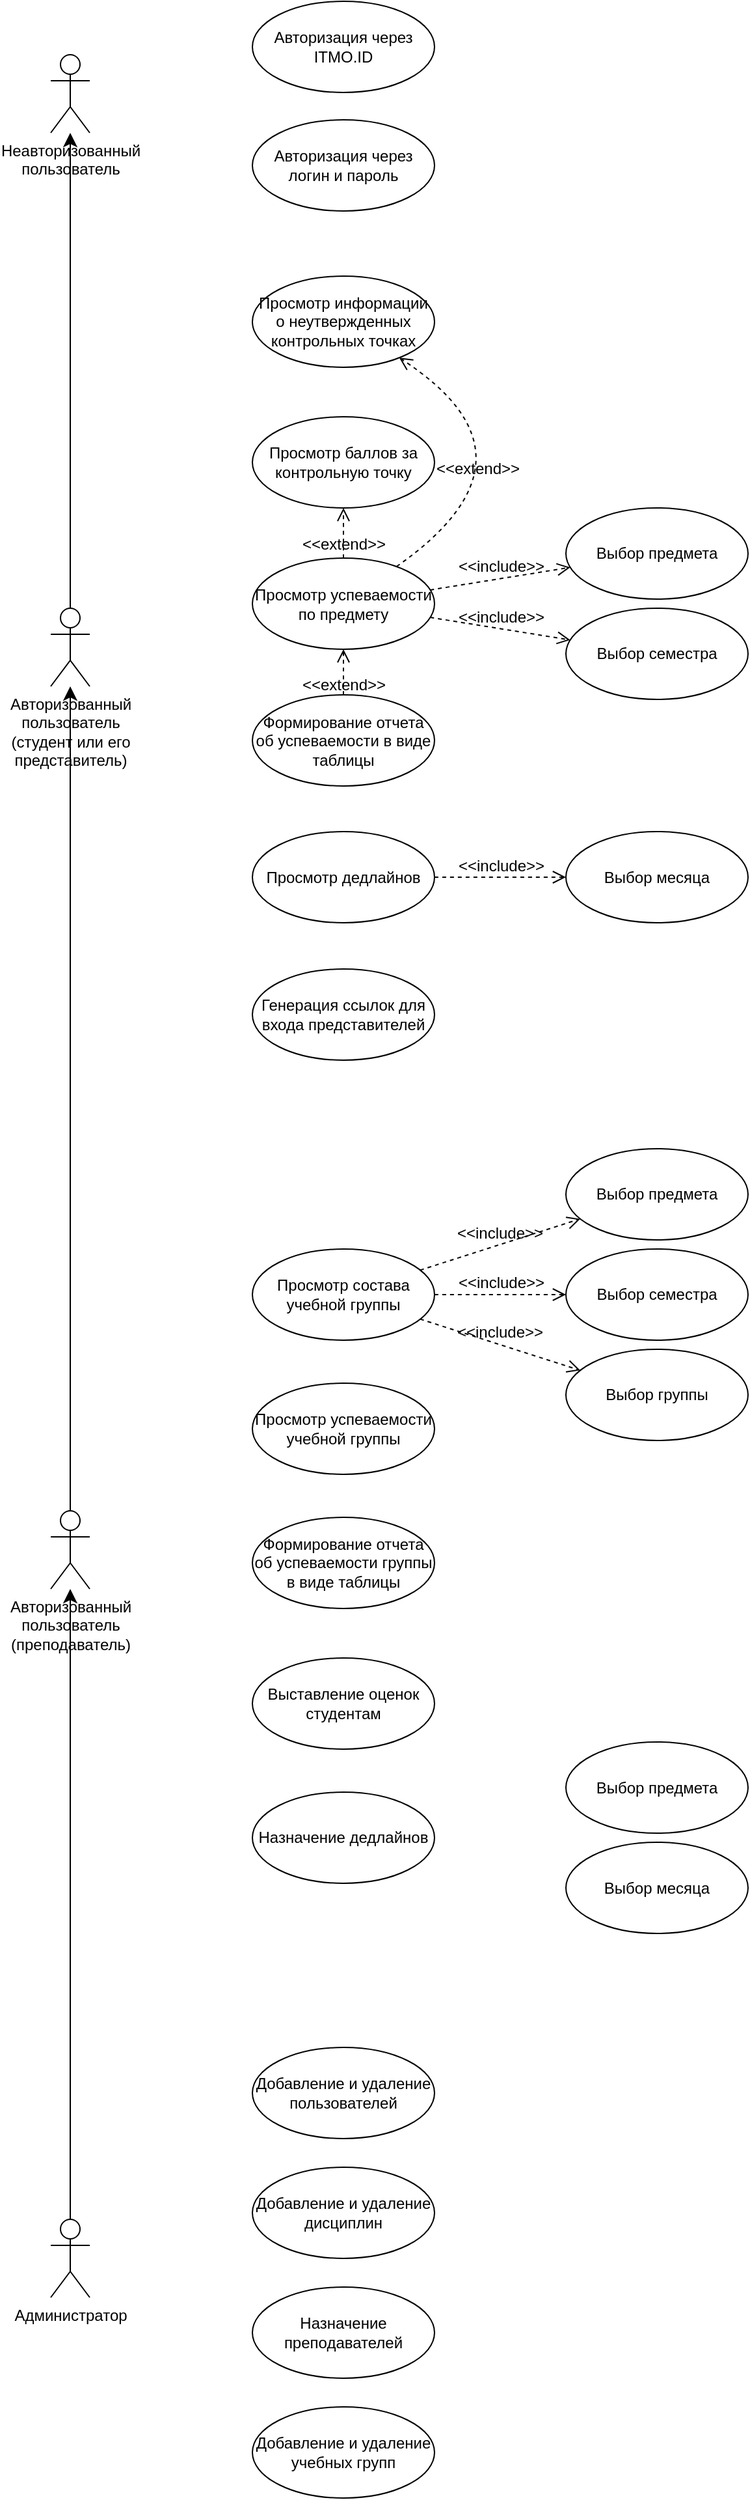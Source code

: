 <mxfile version="24.8.9">
  <diagram name="Страница — 1" id="uJSsruG9rrBtv8y02ffY">
    <mxGraphModel dx="1114" dy="1240" grid="0" gridSize="10" guides="1" tooltips="1" connect="1" arrows="1" fold="1" page="0" pageScale="1" pageWidth="827" pageHeight="1169" math="0" shadow="0">
      <root>
        <mxCell id="0" />
        <mxCell id="1" parent="0" />
        <mxCell id="HuEyecqMvvr7R-wiwZbG-11" value="" style="edgeStyle=none;curved=1;rounded=0;orthogonalLoop=1;jettySize=auto;html=1;fontSize=12;startSize=8;endSize=8;" edge="1" parent="1" source="HuEyecqMvvr7R-wiwZbG-5" target="HuEyecqMvvr7R-wiwZbG-7">
          <mxGeometry relative="1" as="geometry" />
        </mxCell>
        <mxCell id="HuEyecqMvvr7R-wiwZbG-5" value="&lt;div&gt;Администратор&lt;/div&gt;" style="shape=umlActor;verticalLabelPosition=bottom;verticalAlign=top;html=1;" vertex="1" parent="1">
          <mxGeometry x="-62" y="1406" width="30" height="60" as="geometry" />
        </mxCell>
        <mxCell id="HuEyecqMvvr7R-wiwZbG-13" value="" style="edgeStyle=none;curved=1;rounded=0;orthogonalLoop=1;jettySize=auto;html=1;fontSize=12;startSize=8;endSize=8;" edge="1" parent="1" source="HuEyecqMvvr7R-wiwZbG-7" target="HuEyecqMvvr7R-wiwZbG-12">
          <mxGeometry relative="1" as="geometry" />
        </mxCell>
        <mxCell id="HuEyecqMvvr7R-wiwZbG-7" value="Авторизованный&lt;br&gt;пользователь&lt;br&gt;(преподаватель)" style="shape=umlActor;verticalLabelPosition=bottom;verticalAlign=top;html=1;" vertex="1" parent="1">
          <mxGeometry x="-62" y="862" width="30" height="60" as="geometry" />
        </mxCell>
        <mxCell id="HuEyecqMvvr7R-wiwZbG-15" value="" style="edgeStyle=none;curved=1;rounded=0;orthogonalLoop=1;jettySize=auto;html=1;fontSize=12;startSize=8;endSize=8;" edge="1" parent="1" source="HuEyecqMvvr7R-wiwZbG-12" target="HuEyecqMvvr7R-wiwZbG-14">
          <mxGeometry relative="1" as="geometry" />
        </mxCell>
        <mxCell id="HuEyecqMvvr7R-wiwZbG-12" value="&lt;div&gt;Авторизованный&lt;/div&gt;&lt;div&gt;пользователь&lt;/div&gt;&lt;div&gt;(студент или его&lt;/div&gt;&lt;div&gt;представитель)&lt;br&gt;&lt;/div&gt;" style="shape=umlActor;verticalLabelPosition=bottom;verticalAlign=top;html=1;" vertex="1" parent="1">
          <mxGeometry x="-62" y="169" width="30" height="60" as="geometry" />
        </mxCell>
        <mxCell id="HuEyecqMvvr7R-wiwZbG-14" value="&lt;div&gt;Неавторизованный&lt;/div&gt;&lt;div&gt;пользователь&lt;br&gt;&lt;/div&gt;" style="shape=umlActor;verticalLabelPosition=bottom;verticalAlign=top;html=1;" vertex="1" parent="1">
          <mxGeometry x="-62" y="-256" width="30" height="60" as="geometry" />
        </mxCell>
        <mxCell id="HuEyecqMvvr7R-wiwZbG-16" value="&lt;div&gt;Авторизация через ITMO.ID&lt;/div&gt;" style="ellipse;whiteSpace=wrap;html=1;" vertex="1" parent="1">
          <mxGeometry x="93" y="-297" width="140" height="70" as="geometry" />
        </mxCell>
        <mxCell id="HuEyecqMvvr7R-wiwZbG-19" value="Авторизация через логин и пароль" style="ellipse;whiteSpace=wrap;html=1;" vertex="1" parent="1">
          <mxGeometry x="93" y="-206" width="140" height="70" as="geometry" />
        </mxCell>
        <mxCell id="HuEyecqMvvr7R-wiwZbG-20" value="Просмотр успеваемости по предмету" style="ellipse;whiteSpace=wrap;html=1;" vertex="1" parent="1">
          <mxGeometry x="93" y="130.5" width="140" height="70" as="geometry" />
        </mxCell>
        <mxCell id="HuEyecqMvvr7R-wiwZbG-21" value="Выбор предмета" style="ellipse;whiteSpace=wrap;html=1;" vertex="1" parent="1">
          <mxGeometry x="334" y="92" width="140" height="70" as="geometry" />
        </mxCell>
        <mxCell id="HuEyecqMvvr7R-wiwZbG-22" value="Выбор семестра" style="ellipse;whiteSpace=wrap;html=1;" vertex="1" parent="1">
          <mxGeometry x="334" y="169" width="140" height="70" as="geometry" />
        </mxCell>
        <mxCell id="HuEyecqMvvr7R-wiwZbG-23" value="&amp;lt;&amp;lt;include&amp;gt;&amp;gt;" style="html=1;verticalAlign=bottom;labelBackgroundColor=none;endArrow=open;endFill=0;dashed=1;rounded=0;fontSize=12;startSize=8;endSize=8;curved=1;" edge="1" parent="1" source="HuEyecqMvvr7R-wiwZbG-20" target="HuEyecqMvvr7R-wiwZbG-22">
          <mxGeometry width="160" relative="1" as="geometry">
            <mxPoint x="84" y="246.5" as="sourcePoint" />
            <mxPoint x="244" y="246.5" as="targetPoint" />
          </mxGeometry>
        </mxCell>
        <mxCell id="HuEyecqMvvr7R-wiwZbG-24" value="&amp;lt;&amp;lt;include&amp;gt;&amp;gt;" style="html=1;verticalAlign=bottom;labelBackgroundColor=none;endArrow=open;endFill=0;dashed=1;rounded=0;fontSize=12;startSize=8;endSize=8;curved=1;" edge="1" parent="1" source="HuEyecqMvvr7R-wiwZbG-20" target="HuEyecqMvvr7R-wiwZbG-21">
          <mxGeometry width="160" relative="1" as="geometry">
            <mxPoint x="84" y="246.5" as="sourcePoint" />
            <mxPoint x="244" y="246.5" as="targetPoint" />
          </mxGeometry>
        </mxCell>
        <mxCell id="HuEyecqMvvr7R-wiwZbG-25" value="Формирование отчета об успеваемости в виде таблицы" style="ellipse;whiteSpace=wrap;html=1;" vertex="1" parent="1">
          <mxGeometry x="93" y="235.5" width="140" height="70" as="geometry" />
        </mxCell>
        <mxCell id="HuEyecqMvvr7R-wiwZbG-27" value="&amp;lt;&amp;lt;extend&amp;gt;&amp;gt;" style="html=1;verticalAlign=bottom;labelBackgroundColor=none;endArrow=open;endFill=0;dashed=1;rounded=0;fontSize=12;startSize=8;endSize=8;curved=1;" edge="1" parent="1" source="HuEyecqMvvr7R-wiwZbG-25" target="HuEyecqMvvr7R-wiwZbG-20">
          <mxGeometry x="-1" y="-1" width="160" relative="1" as="geometry">
            <mxPoint x="164" y="276.5" as="sourcePoint" />
            <mxPoint x="324" y="276.5" as="targetPoint" />
            <mxPoint x="-1" y="1" as="offset" />
          </mxGeometry>
        </mxCell>
        <mxCell id="HuEyecqMvvr7R-wiwZbG-28" value="Просмотр дедлайнов" style="ellipse;whiteSpace=wrap;html=1;" vertex="1" parent="1">
          <mxGeometry x="93" y="340.5" width="140" height="70" as="geometry" />
        </mxCell>
        <mxCell id="HuEyecqMvvr7R-wiwZbG-29" value="Выбор месяца" style="ellipse;whiteSpace=wrap;html=1;" vertex="1" parent="1">
          <mxGeometry x="334" y="340.5" width="140" height="70" as="geometry" />
        </mxCell>
        <mxCell id="HuEyecqMvvr7R-wiwZbG-30" value="&amp;lt;&amp;lt;include&amp;gt;&amp;gt;" style="html=1;verticalAlign=bottom;labelBackgroundColor=none;endArrow=open;endFill=0;dashed=1;rounded=0;fontSize=12;startSize=8;endSize=8;curved=1;" edge="1" parent="1" source="HuEyecqMvvr7R-wiwZbG-28" target="HuEyecqMvvr7R-wiwZbG-29">
          <mxGeometry width="160" relative="1" as="geometry">
            <mxPoint x="166" y="244.5" as="sourcePoint" />
            <mxPoint x="326" y="244.5" as="targetPoint" />
          </mxGeometry>
        </mxCell>
        <mxCell id="HuEyecqMvvr7R-wiwZbG-31" value="Просмотр баллов за контрольную точку" style="ellipse;whiteSpace=wrap;html=1;" vertex="1" parent="1">
          <mxGeometry x="93" y="22" width="140" height="70" as="geometry" />
        </mxCell>
        <mxCell id="HuEyecqMvvr7R-wiwZbG-32" value="&lt;div&gt;Просмотр информации о неутвержденных контрольных точках&lt;/div&gt;" style="ellipse;whiteSpace=wrap;html=1;" vertex="1" parent="1">
          <mxGeometry x="93" y="-86" width="140" height="70" as="geometry" />
        </mxCell>
        <mxCell id="HuEyecqMvvr7R-wiwZbG-33" value="&amp;lt;&amp;lt;extend&amp;gt;&amp;gt;" style="html=1;verticalAlign=bottom;labelBackgroundColor=none;endArrow=open;endFill=0;dashed=1;rounded=0;fontSize=12;startSize=8;endSize=8;curved=1;" edge="1" parent="1" source="HuEyecqMvvr7R-wiwZbG-20" target="HuEyecqMvvr7R-wiwZbG-31">
          <mxGeometry x="-0.922" width="160" relative="1" as="geometry">
            <mxPoint x="239" y="95" as="sourcePoint" />
            <mxPoint x="399" y="95" as="targetPoint" />
            <mxPoint as="offset" />
          </mxGeometry>
        </mxCell>
        <mxCell id="HuEyecqMvvr7R-wiwZbG-34" value="&amp;lt;&amp;lt;extend&amp;gt;&amp;gt;" style="html=1;verticalAlign=bottom;labelBackgroundColor=none;endArrow=open;endFill=0;dashed=1;rounded=0;fontSize=12;startSize=8;endSize=8;curved=1;" edge="1" parent="1" source="HuEyecqMvvr7R-wiwZbG-20" target="HuEyecqMvvr7R-wiwZbG-32">
          <mxGeometry x="-0.382" y="19" width="160" relative="1" as="geometry">
            <mxPoint x="274" y="-4" as="sourcePoint" />
            <mxPoint x="434" y="-4" as="targetPoint" />
            <Array as="points">
              <mxPoint x="324" y="53" />
            </Array>
            <mxPoint y="1" as="offset" />
          </mxGeometry>
        </mxCell>
        <mxCell id="HuEyecqMvvr7R-wiwZbG-35" value="&lt;div&gt;Генерация ссылок для входа представителей&lt;/div&gt;" style="ellipse;whiteSpace=wrap;html=1;" vertex="1" parent="1">
          <mxGeometry x="93" y="446" width="140" height="70" as="geometry" />
        </mxCell>
        <mxCell id="HuEyecqMvvr7R-wiwZbG-36" value="Просмотр состава учебной группы" style="ellipse;whiteSpace=wrap;html=1;" vertex="1" parent="1">
          <mxGeometry x="93" y="661" width="140" height="70" as="geometry" />
        </mxCell>
        <mxCell id="HuEyecqMvvr7R-wiwZbG-37" value="Выбор предмета" style="ellipse;whiteSpace=wrap;html=1;" vertex="1" parent="1">
          <mxGeometry x="334" y="584" width="140" height="70" as="geometry" />
        </mxCell>
        <mxCell id="HuEyecqMvvr7R-wiwZbG-38" value="Выбор семестра" style="ellipse;whiteSpace=wrap;html=1;" vertex="1" parent="1">
          <mxGeometry x="334" y="661" width="140" height="70" as="geometry" />
        </mxCell>
        <mxCell id="HuEyecqMvvr7R-wiwZbG-39" value="Выбор группы" style="ellipse;whiteSpace=wrap;html=1;" vertex="1" parent="1">
          <mxGeometry x="334" y="738" width="140" height="70" as="geometry" />
        </mxCell>
        <mxCell id="HuEyecqMvvr7R-wiwZbG-41" value="&amp;lt;&amp;lt;include&amp;gt;&amp;gt;" style="html=1;verticalAlign=bottom;labelBackgroundColor=none;endArrow=open;endFill=0;dashed=1;rounded=0;fontSize=12;startSize=8;endSize=8;curved=1;" edge="1" parent="1" source="HuEyecqMvvr7R-wiwZbG-36" target="HuEyecqMvvr7R-wiwZbG-39">
          <mxGeometry width="160" relative="1" as="geometry">
            <mxPoint x="133" y="821" as="sourcePoint" />
            <mxPoint x="293" y="821" as="targetPoint" />
          </mxGeometry>
        </mxCell>
        <mxCell id="HuEyecqMvvr7R-wiwZbG-42" value="&amp;lt;&amp;lt;include&amp;gt;&amp;gt;" style="html=1;verticalAlign=bottom;labelBackgroundColor=none;endArrow=open;endFill=0;dashed=1;rounded=0;fontSize=12;startSize=8;endSize=8;curved=1;" edge="1" parent="1" source="HuEyecqMvvr7R-wiwZbG-36" target="HuEyecqMvvr7R-wiwZbG-38">
          <mxGeometry width="160" relative="1" as="geometry">
            <mxPoint x="147" y="790" as="sourcePoint" />
            <mxPoint x="307" y="790" as="targetPoint" />
          </mxGeometry>
        </mxCell>
        <mxCell id="HuEyecqMvvr7R-wiwZbG-43" value="&amp;lt;&amp;lt;include&amp;gt;&amp;gt;" style="html=1;verticalAlign=bottom;labelBackgroundColor=none;endArrow=open;endFill=0;dashed=1;rounded=0;fontSize=12;startSize=8;endSize=8;curved=1;" edge="1" parent="1" source="HuEyecqMvvr7R-wiwZbG-36" target="HuEyecqMvvr7R-wiwZbG-37">
          <mxGeometry width="160" relative="1" as="geometry">
            <mxPoint x="134" y="838" as="sourcePoint" />
            <mxPoint x="294" y="838" as="targetPoint" />
          </mxGeometry>
        </mxCell>
        <mxCell id="HuEyecqMvvr7R-wiwZbG-44" value="Просмотр успеваемости учебной группы" style="ellipse;whiteSpace=wrap;html=1;" vertex="1" parent="1">
          <mxGeometry x="93" y="764" width="140" height="70" as="geometry" />
        </mxCell>
        <mxCell id="HuEyecqMvvr7R-wiwZbG-45" value="Выставление оценок студентам" style="ellipse;whiteSpace=wrap;html=1;" vertex="1" parent="1">
          <mxGeometry x="93" y="975" width="140" height="70" as="geometry" />
        </mxCell>
        <mxCell id="HuEyecqMvvr7R-wiwZbG-46" value="Назначение дедлайнов" style="ellipse;whiteSpace=wrap;html=1;" vertex="1" parent="1">
          <mxGeometry x="93" y="1078" width="140" height="70" as="geometry" />
        </mxCell>
        <mxCell id="HuEyecqMvvr7R-wiwZbG-49" value="Выбор предмета" style="ellipse;whiteSpace=wrap;html=1;" vertex="1" parent="1">
          <mxGeometry x="334" y="1039.5" width="140" height="70" as="geometry" />
        </mxCell>
        <mxCell id="HuEyecqMvvr7R-wiwZbG-50" value="Выбор месяца" style="ellipse;whiteSpace=wrap;html=1;" vertex="1" parent="1">
          <mxGeometry x="334" y="1116.5" width="140" height="70" as="geometry" />
        </mxCell>
        <mxCell id="HuEyecqMvvr7R-wiwZbG-51" value="&lt;div&gt;Формирование отчета об успеваемости группы в виде таблицы&lt;/div&gt;" style="ellipse;whiteSpace=wrap;html=1;" vertex="1" parent="1">
          <mxGeometry x="93" y="867" width="140" height="70" as="geometry" />
        </mxCell>
        <mxCell id="HuEyecqMvvr7R-wiwZbG-52" value="Добавление и удаление пользователей" style="ellipse;whiteSpace=wrap;html=1;" vertex="1" parent="1">
          <mxGeometry x="93" y="1274" width="140" height="70" as="geometry" />
        </mxCell>
        <mxCell id="HuEyecqMvvr7R-wiwZbG-53" value="Добавление и удаление дисциплин" style="ellipse;whiteSpace=wrap;html=1;" vertex="1" parent="1">
          <mxGeometry x="93" y="1366" width="140" height="70" as="geometry" />
        </mxCell>
        <mxCell id="HuEyecqMvvr7R-wiwZbG-55" value="Назначение преподавателей" style="ellipse;whiteSpace=wrap;html=1;" vertex="1" parent="1">
          <mxGeometry x="93" y="1458" width="140" height="70" as="geometry" />
        </mxCell>
        <mxCell id="HuEyecqMvvr7R-wiwZbG-56" value="Добавление и удаление учебных групп" style="ellipse;whiteSpace=wrap;html=1;" vertex="1" parent="1">
          <mxGeometry x="93" y="1550" width="140" height="70" as="geometry" />
        </mxCell>
        <mxCell id="HuEyecqMvvr7R-wiwZbG-57" style="edgeStyle=none;curved=1;rounded=0;orthogonalLoop=1;jettySize=auto;html=1;exitX=1;exitY=0.333;exitDx=0;exitDy=0;exitPerimeter=0;fontSize=12;startSize=8;endSize=8;" edge="1" parent="1" source="HuEyecqMvvr7R-wiwZbG-5" target="HuEyecqMvvr7R-wiwZbG-5">
          <mxGeometry relative="1" as="geometry" />
        </mxCell>
      </root>
    </mxGraphModel>
  </diagram>
</mxfile>
